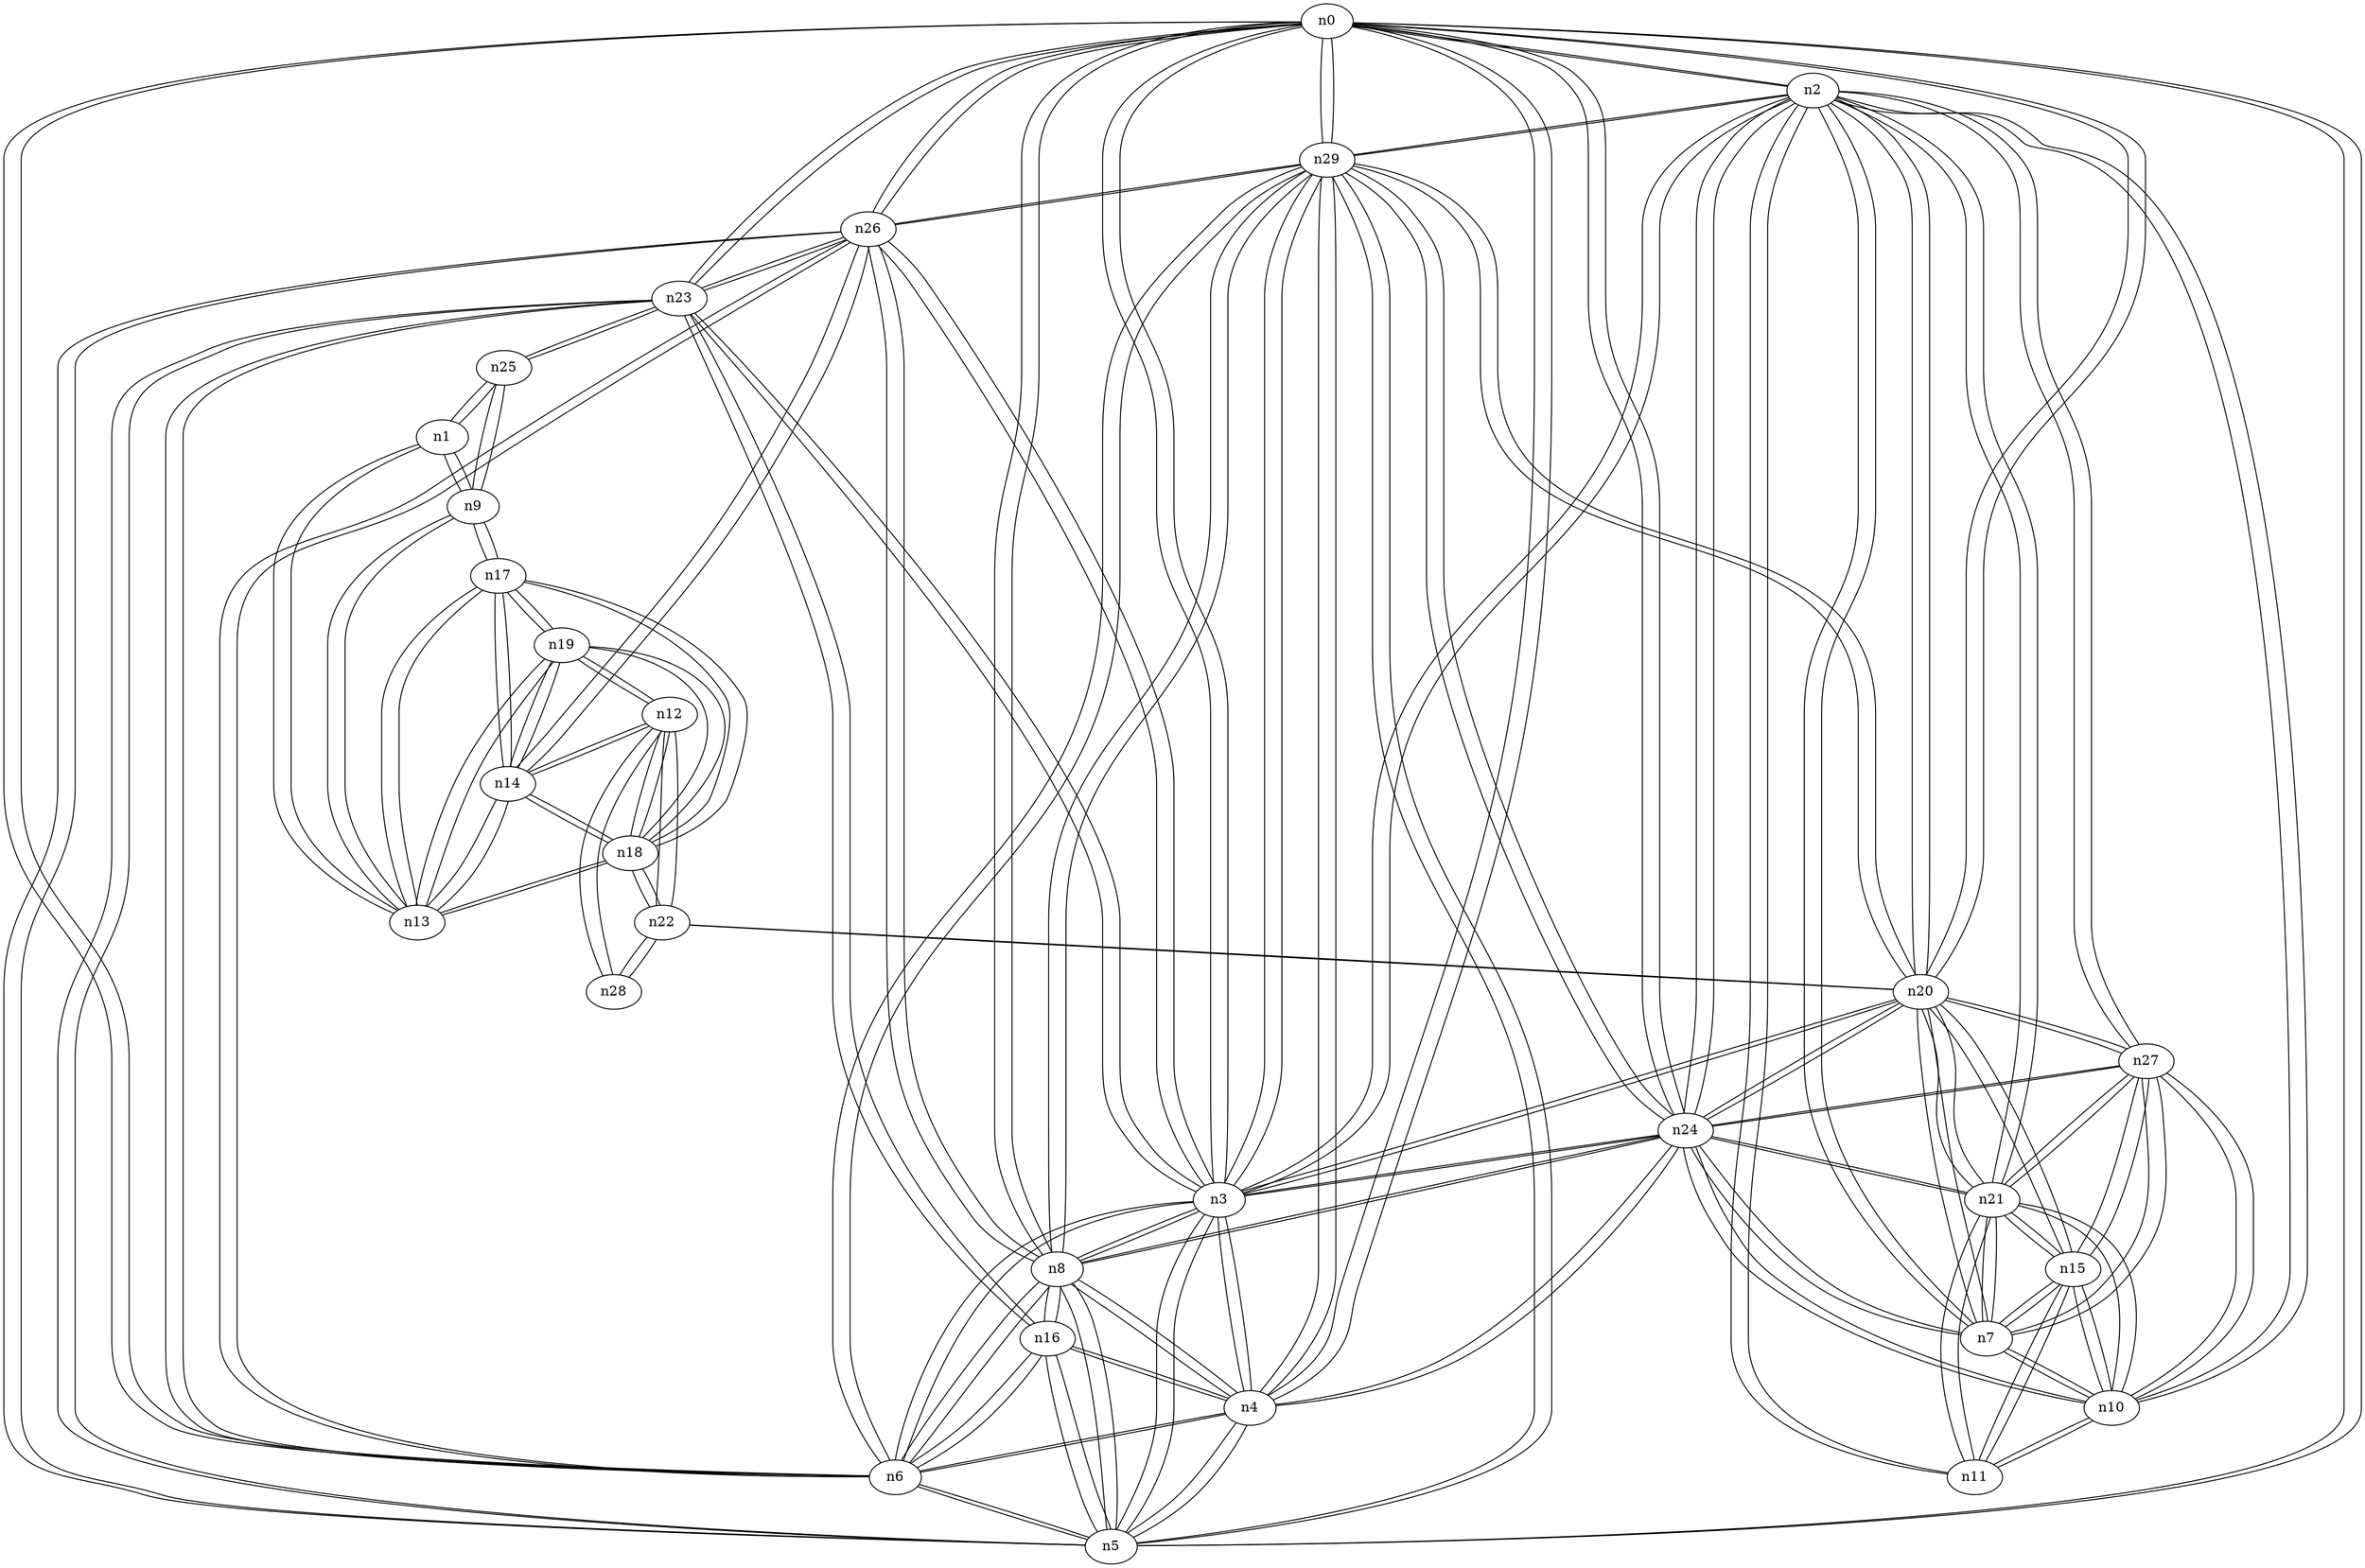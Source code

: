 graph {
n0;
n1;
n2;
n3;
n4;
n5;
n6;
n7;
n8;
n9;
n10;
n11;
n12;
n13;
n14;
n15;
n16;
n17;
n18;
n19;
n20;
n21;
n22;
n23;
n24;
n25;
n26;
n27;
n28;
n29;
n0 -- n24;
n0 -- n29;
n0 -- n26;
n0 -- n2;
n0 -- n4;
n0 -- n20;
n0 -- n5;
n0 -- n3;
n0 -- n8;
n0 -- n23;
n0 -- n6;
n1 -- n25;
n1 -- n13;
n1 -- n9;
n2 -- n24;
n2 -- n21;
n2 -- n0;
n2 -- n29;
n2 -- n10;
n2 -- n7;
n2 -- n20;
n2 -- n27;
n2 -- n3;
n2 -- n11;
n3 -- n24;
n3 -- n0;
n3 -- n29;
n3 -- n26;
n3 -- n2;
n3 -- n4;
n3 -- n20;
n3 -- n5;
n3 -- n8;
n3 -- n23;
n3 -- n6;
n4 -- n24;
n4 -- n0;
n4 -- n29;
n4 -- n5;
n4 -- n16;
n4 -- n3;
n4 -- n8;
n4 -- n6;
n5 -- n0;
n5 -- n29;
n5 -- n26;
n5 -- n4;
n5 -- n16;
n5 -- n3;
n5 -- n8;
n5 -- n23;
n5 -- n6;
n6 -- n0;
n6 -- n29;
n6 -- n26;
n6 -- n4;
n6 -- n5;
n6 -- n16;
n6 -- n3;
n6 -- n8;
n6 -- n23;
n7 -- n24;
n7 -- n21;
n7 -- n10;
n7 -- n2;
n7 -- n20;
n7 -- n27;
n7 -- n15;
n8 -- n24;
n8 -- n0;
n8 -- n29;
n8 -- n26;
n8 -- n4;
n8 -- n5;
n8 -- n16;
n8 -- n3;
n8 -- n6;
n9 -- n1;
n9 -- n25;
n9 -- n13;
n9 -- n17;
n10 -- n24;
n10 -- n21;
n10 -- n7;
n10 -- n2;
n10 -- n27;
n10 -- n15;
n10 -- n11;
n11 -- n21;
n11 -- n10;
n11 -- n2;
n11 -- n15;
n12 -- n19;
n12 -- n14;
n12 -- n22;
n12 -- n18;
n12 -- n28;
n13 -- n1;
n13 -- n19;
n13 -- n14;
n13 -- n18;
n13 -- n17;
n13 -- n9;
n14 -- n12;
n14 -- n19;
n14 -- n26;
n14 -- n13;
n14 -- n18;
n14 -- n17;
n15 -- n21;
n15 -- n10;
n15 -- n7;
n15 -- n20;
n15 -- n27;
n15 -- n11;
n16 -- n4;
n16 -- n5;
n16 -- n8;
n16 -- n23;
n16 -- n6;
n17 -- n19;
n17 -- n14;
n17 -- n13;
n17 -- n18;
n17 -- n9;
n18 -- n12;
n18 -- n19;
n18 -- n14;
n18 -- n22;
n18 -- n13;
n18 -- n17;
n19 -- n12;
n19 -- n14;
n19 -- n13;
n19 -- n18;
n19 -- n17;
n20 -- n24;
n20 -- n21;
n20 -- n0;
n20 -- n29;
n20 -- n7;
n20 -- n2;
n20 -- n22;
n20 -- n27;
n20 -- n3;
n20 -- n15;
n21 -- n24;
n21 -- n10;
n21 -- n7;
n21 -- n2;
n21 -- n20;
n21 -- n27;
n21 -- n15;
n21 -- n11;
n22 -- n12;
n22 -- n20;
n22 -- n18;
n22 -- n28;
n23 -- n25;
n23 -- n0;
n23 -- n26;
n23 -- n5;
n23 -- n16;
n23 -- n3;
n23 -- n6;
n24 -- n21;
n24 -- n0;
n24 -- n29;
n24 -- n10;
n24 -- n7;
n24 -- n2;
n24 -- n4;
n24 -- n20;
n24 -- n27;
n24 -- n3;
n24 -- n8;
n25 -- n1;
n25 -- n23;
n25 -- n9;
n26 -- n0;
n26 -- n29;
n26 -- n14;
n26 -- n5;
n26 -- n3;
n26 -- n8;
n26 -- n23;
n26 -- n6;
n27 -- n24;
n27 -- n21;
n27 -- n10;
n27 -- n7;
n27 -- n2;
n27 -- n20;
n27 -- n15;
n28 -- n12;
n28 -- n22;
n29 -- n24;
n29 -- n0;
n29 -- n26;
n29 -- n2;
n29 -- n4;
n29 -- n20;
n29 -- n5;
n29 -- n3;
n29 -- n8;
n29 -- n6;
}

